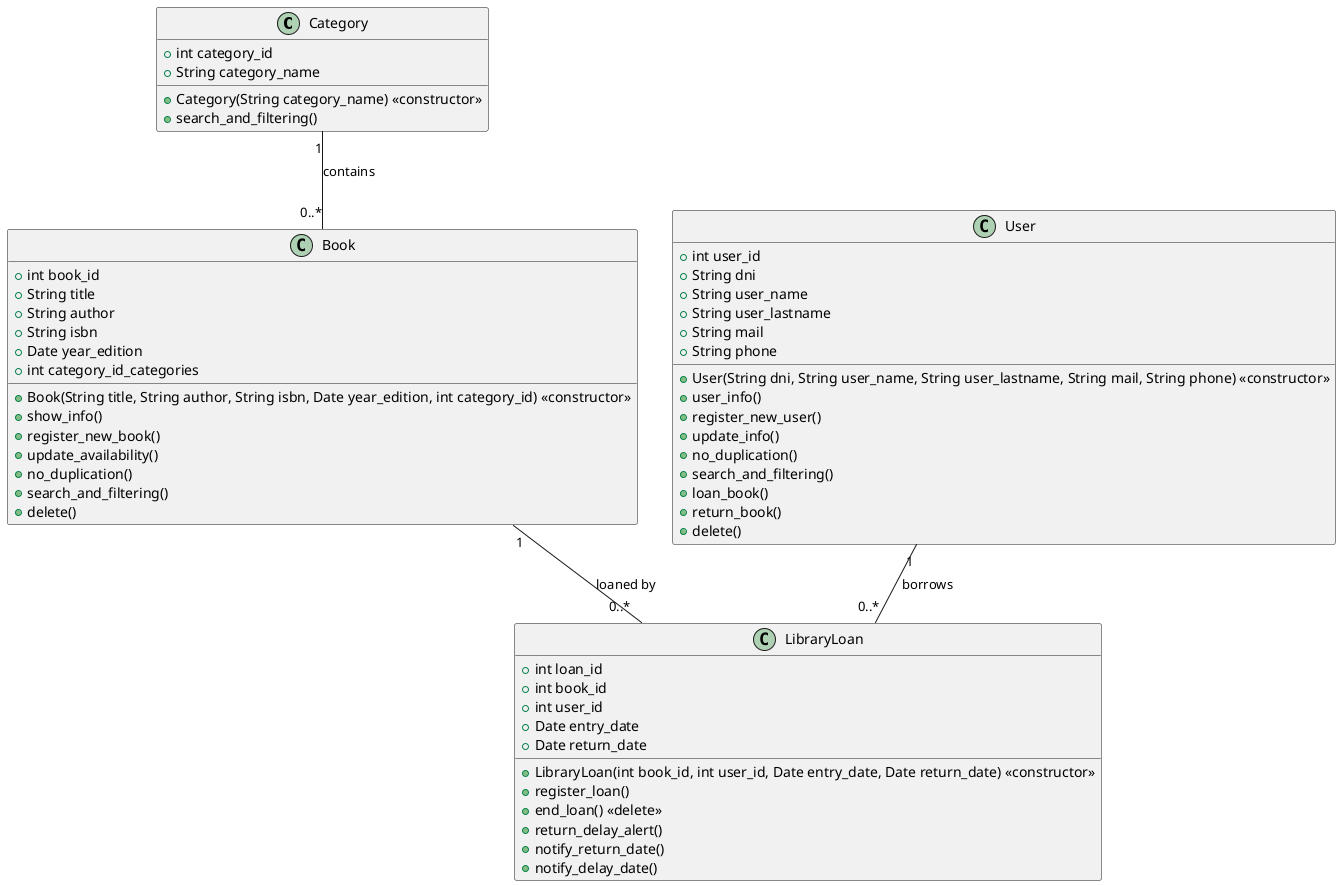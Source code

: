 @startuml
class Category {
    +int category_id
    +String category_name
    +Category(String category_name) <<constructor>>
    +search_and_filtering()
}

class Book {
    +int book_id
    +String title
    +String author
    +String isbn
    +Date year_edition
    +int category_id_categories
    +Book(String title, String author, String isbn, Date year_edition, int category_id) <<constructor>>
    +show_info()
    +register_new_book()
    +update_availability()
    +no_duplication()
    +search_and_filtering()
    +delete()
}

class User {
    +int user_id
    +String dni
    +String user_name
    +String user_lastname
    +String mail
    +String phone
    +User(String dni, String user_name, String user_lastname, String mail, String phone) <<constructor>>
    +user_info()
    +register_new_user()
    +update_info()
    +no_duplication()
    +search_and_filtering()
    +loan_book()
    +return_book()
    +delete()
}

class LibraryLoan {
    +int loan_id
    +int book_id
    +int user_id
    +Date entry_date
    +Date return_date
    +LibraryLoan(int book_id, int user_id, Date entry_date, Date return_date) <<constructor>>
    +register_loan()
    +end_loan() <<delete>>
    +return_delay_alert()
    +notify_return_date()
    +notify_delay_date()
}

Category "1" -- "0..*" Book : contains
Book "1" -- "0..*" LibraryLoan : loaned by
User "1" -- "0..*" LibraryLoan : borrows
@enduml
